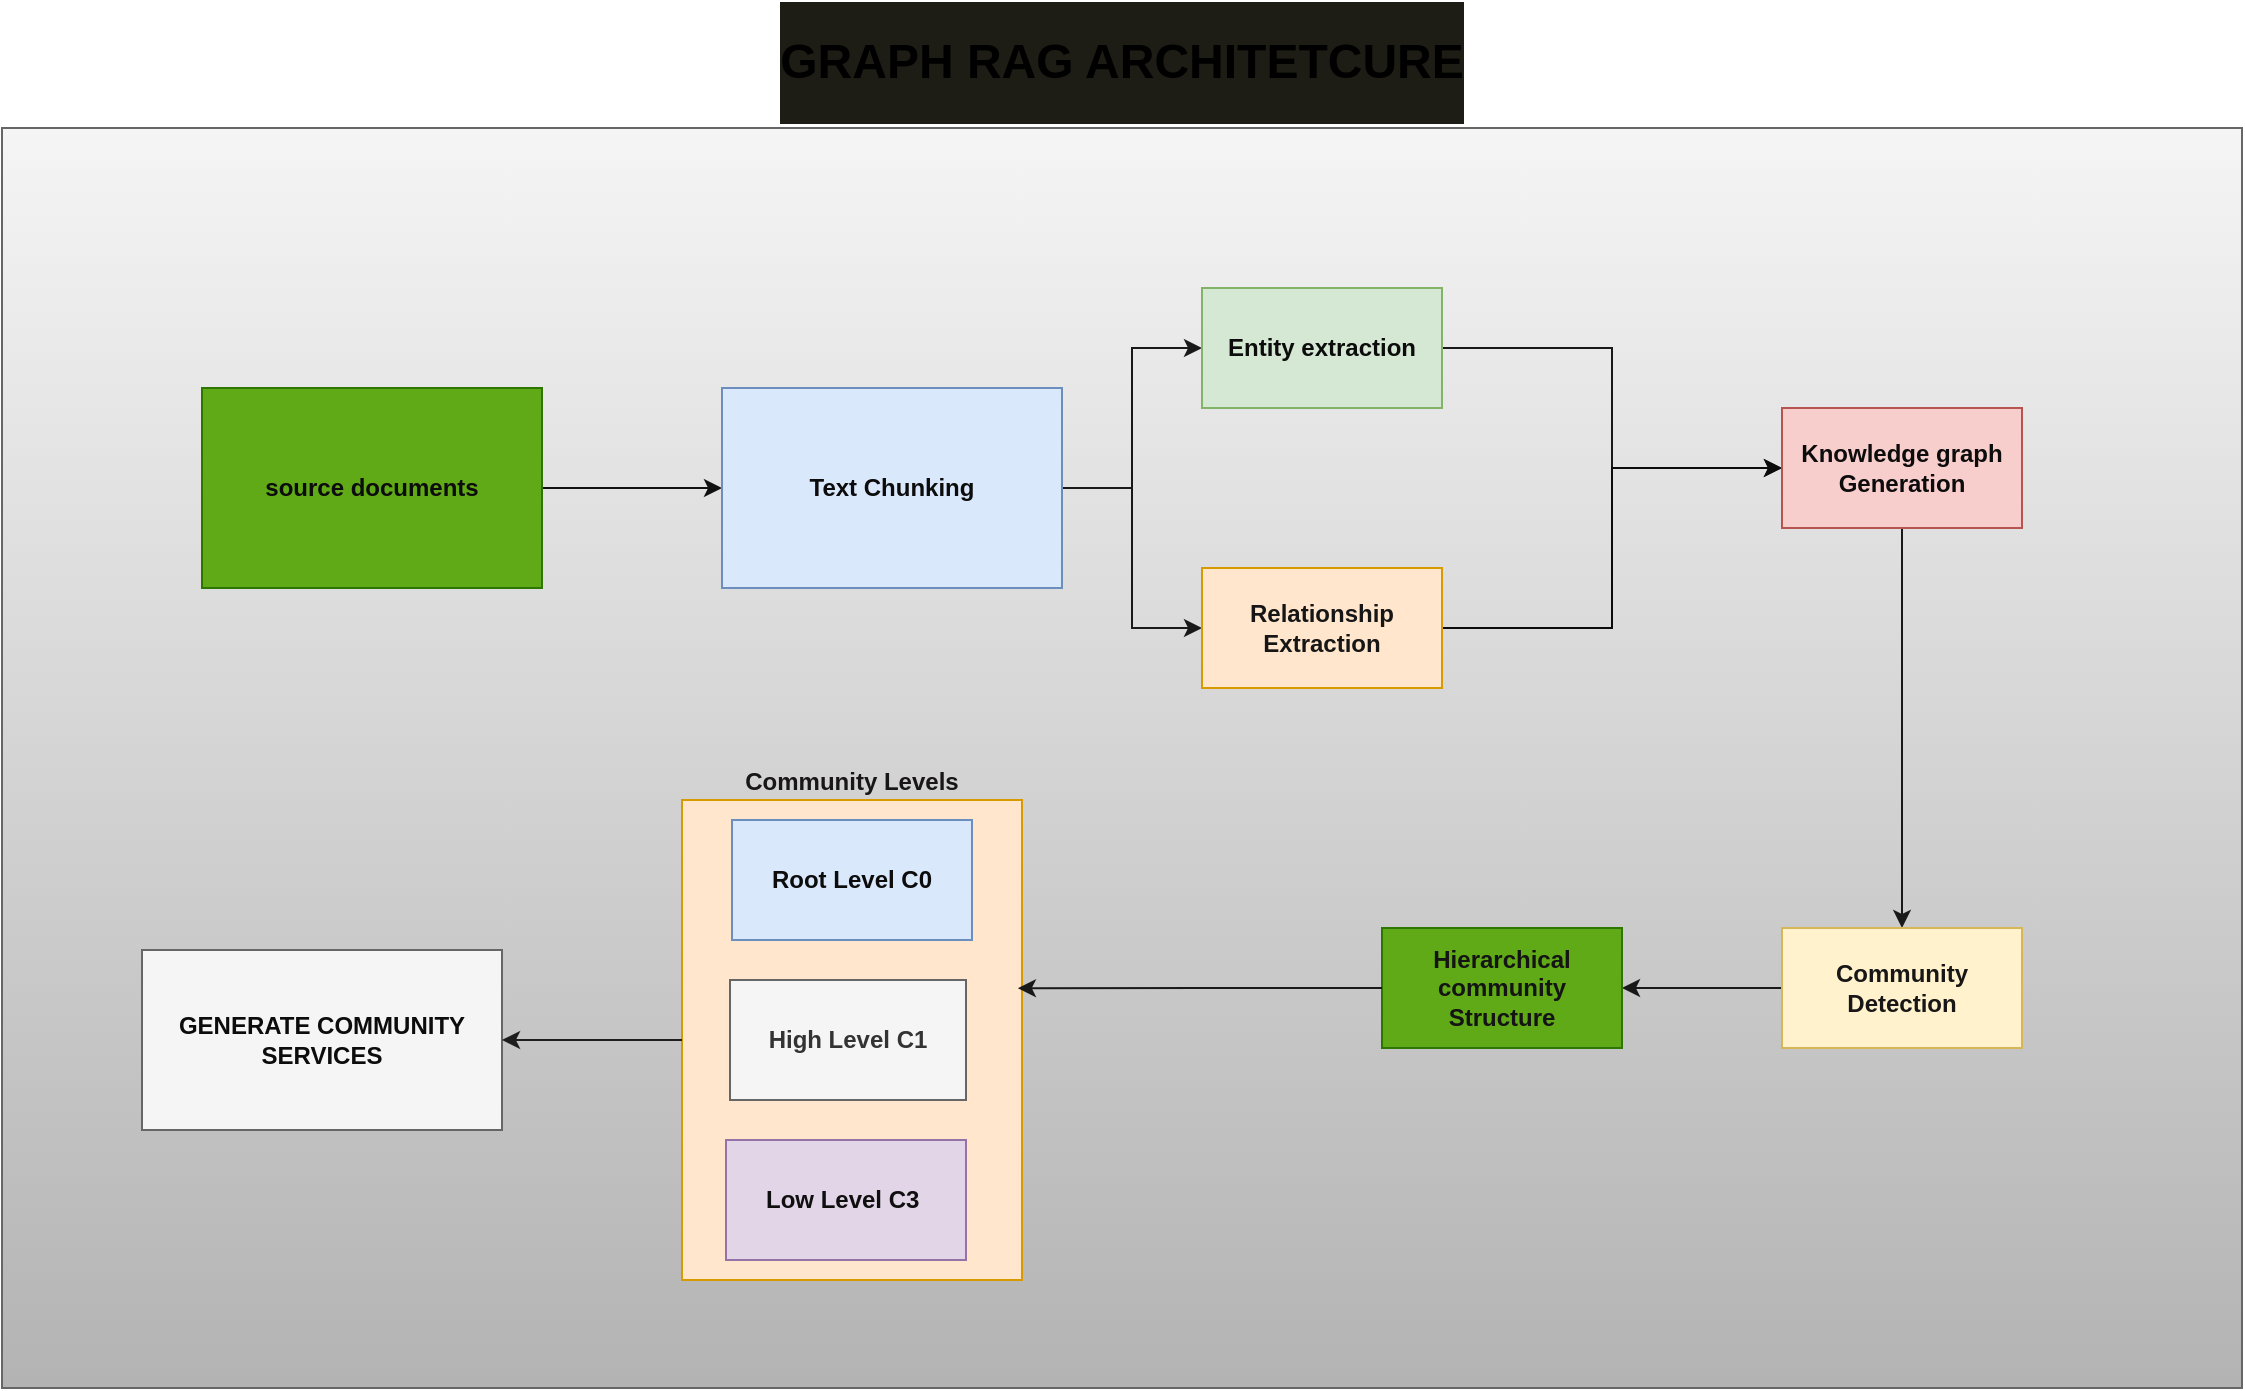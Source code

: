<mxfile version="24.6.4" type="device">
  <diagram name="Page-1" id="LI5KIB7wsVQeK9o3ETwD">
    <mxGraphModel dx="2261" dy="1976" grid="1" gridSize="10" guides="1" tooltips="1" connect="1" arrows="1" fold="1" page="1" pageScale="1" pageWidth="827" pageHeight="1169" math="0" shadow="0">
      <root>
        <mxCell id="0" />
        <mxCell id="1" parent="0" />
        <mxCell id="vak9B4jnJLYDwxCVSjhA-22" value="&lt;h1&gt;&lt;b&gt;GRAPH RAG ARCHITETCURE&lt;/b&gt;&lt;/h1&gt;" style="rounded=0;whiteSpace=wrap;html=1;labelPosition=center;verticalLabelPosition=top;align=center;verticalAlign=bottom;labelBackgroundColor=#1e1d15;fillColor=#f5f5f5;gradientColor=#b3b3b3;strokeColor=#666666;" parent="1" vertex="1">
          <mxGeometry x="-120" y="60" width="1120" height="630" as="geometry" />
        </mxCell>
        <mxCell id="vak9B4jnJLYDwxCVSjhA-4" style="edgeStyle=orthogonalEdgeStyle;rounded=0;orthogonalLoop=1;jettySize=auto;html=1;exitX=1;exitY=0.5;exitDx=0;exitDy=0;entryX=0;entryY=0.5;entryDx=0;entryDy=0;strokeColor=#121111;" parent="1" source="vak9B4jnJLYDwxCVSjhA-1" target="vak9B4jnJLYDwxCVSjhA-3" edge="1">
          <mxGeometry relative="1" as="geometry" />
        </mxCell>
        <mxCell id="vak9B4jnJLYDwxCVSjhA-1" value="&lt;b&gt;&lt;font color=&quot;#0d0c0c&quot;&gt;source documents&lt;/font&gt;&lt;/b&gt;" style="rounded=0;whiteSpace=wrap;html=1;fillColor=#60a917;fontColor=#ffffff;strokeColor=#2D7600;" parent="1" vertex="1">
          <mxGeometry x="-20" y="190" width="170" height="100" as="geometry" />
        </mxCell>
        <mxCell id="vak9B4jnJLYDwxCVSjhA-7" style="edgeStyle=orthogonalEdgeStyle;rounded=0;orthogonalLoop=1;jettySize=auto;html=1;exitX=1;exitY=0.5;exitDx=0;exitDy=0;entryX=0;entryY=0.5;entryDx=0;entryDy=0;strokeColor=#1a1919;" parent="1" source="vak9B4jnJLYDwxCVSjhA-3" target="vak9B4jnJLYDwxCVSjhA-6" edge="1">
          <mxGeometry relative="1" as="geometry" />
        </mxCell>
        <mxCell id="vak9B4jnJLYDwxCVSjhA-8" style="edgeStyle=orthogonalEdgeStyle;rounded=0;orthogonalLoop=1;jettySize=auto;html=1;exitX=1;exitY=0.5;exitDx=0;exitDy=0;entryX=0;entryY=0.5;entryDx=0;entryDy=0;strokeColor=#1a1919;" parent="1" source="vak9B4jnJLYDwxCVSjhA-3" target="vak9B4jnJLYDwxCVSjhA-5" edge="1">
          <mxGeometry relative="1" as="geometry" />
        </mxCell>
        <mxCell id="vak9B4jnJLYDwxCVSjhA-3" value="&lt;b&gt;&lt;font color=&quot;#0d0c0c&quot;&gt;Text Chunking&lt;/font&gt;&lt;/b&gt;" style="rounded=0;whiteSpace=wrap;html=1;fillColor=#dae8fc;strokeColor=#6c8ebf;" parent="1" vertex="1">
          <mxGeometry x="240" y="190" width="170" height="100" as="geometry" />
        </mxCell>
        <mxCell id="vak9B4jnJLYDwxCVSjhA-10" style="edgeStyle=orthogonalEdgeStyle;rounded=0;orthogonalLoop=1;jettySize=auto;html=1;exitX=1;exitY=0.5;exitDx=0;exitDy=0;entryX=0;entryY=0.5;entryDx=0;entryDy=0;strokeColor=#1a1919;" parent="1" source="vak9B4jnJLYDwxCVSjhA-5" target="vak9B4jnJLYDwxCVSjhA-9" edge="1">
          <mxGeometry relative="1" as="geometry">
            <Array as="points">
              <mxPoint x="685" y="170" />
              <mxPoint x="685" y="230" />
            </Array>
          </mxGeometry>
        </mxCell>
        <mxCell id="vak9B4jnJLYDwxCVSjhA-5" value="&lt;b&gt;Entity extraction&lt;/b&gt;" style="rounded=0;whiteSpace=wrap;html=1;fillColor=#d5e8d4;strokeColor=#82b366;fontColor=#0d0c0c;" parent="1" vertex="1">
          <mxGeometry x="480" y="140" width="120" height="60" as="geometry" />
        </mxCell>
        <mxCell id="vak9B4jnJLYDwxCVSjhA-11" style="edgeStyle=orthogonalEdgeStyle;rounded=0;orthogonalLoop=1;jettySize=auto;html=1;exitX=1;exitY=0.5;exitDx=0;exitDy=0;entryX=0;entryY=0.5;entryDx=0;entryDy=0;strokeColor=#0d0c0c;" parent="1" source="vak9B4jnJLYDwxCVSjhA-6" target="vak9B4jnJLYDwxCVSjhA-9" edge="1">
          <mxGeometry relative="1" as="geometry" />
        </mxCell>
        <mxCell id="vak9B4jnJLYDwxCVSjhA-6" value="&lt;b&gt;&lt;font color=&quot;#171616&quot;&gt;Relationship Extraction&lt;/font&gt;&lt;/b&gt;" style="rounded=0;whiteSpace=wrap;html=1;fillColor=#ffe6cc;strokeColor=#d79b00;" parent="1" vertex="1">
          <mxGeometry x="480" y="280" width="120" height="60" as="geometry" />
        </mxCell>
        <mxCell id="vak9B4jnJLYDwxCVSjhA-13" style="edgeStyle=orthogonalEdgeStyle;rounded=0;orthogonalLoop=1;jettySize=auto;html=1;exitX=0.5;exitY=1;exitDx=0;exitDy=0;entryX=0.5;entryY=0;entryDx=0;entryDy=0;strokeColor=#1a1919;" parent="1" source="vak9B4jnJLYDwxCVSjhA-9" target="vak9B4jnJLYDwxCVSjhA-12" edge="1">
          <mxGeometry relative="1" as="geometry" />
        </mxCell>
        <mxCell id="vak9B4jnJLYDwxCVSjhA-9" value="&lt;b&gt;&lt;font color=&quot;#0d0c0c&quot;&gt;Knowledge graph Generation&lt;/font&gt;&lt;/b&gt;" style="rounded=0;whiteSpace=wrap;html=1;fillColor=#f8cecc;strokeColor=#b85450;" parent="1" vertex="1">
          <mxGeometry x="770" y="200" width="120" height="60" as="geometry" />
        </mxCell>
        <mxCell id="vak9B4jnJLYDwxCVSjhA-15" style="edgeStyle=orthogonalEdgeStyle;rounded=0;orthogonalLoop=1;jettySize=auto;html=1;exitX=0;exitY=0.5;exitDx=0;exitDy=0;entryX=1;entryY=0.5;entryDx=0;entryDy=0;strokeColor=#1a1919;" parent="1" source="vak9B4jnJLYDwxCVSjhA-12" target="vak9B4jnJLYDwxCVSjhA-14" edge="1">
          <mxGeometry relative="1" as="geometry" />
        </mxCell>
        <mxCell id="vak9B4jnJLYDwxCVSjhA-12" value="&lt;b&gt;&lt;font color=&quot;#181616&quot;&gt;Community Detection&lt;/font&gt;&lt;/b&gt;" style="rounded=0;whiteSpace=wrap;html=1;fillColor=#fff2cc;strokeColor=#d6b656;" parent="1" vertex="1">
          <mxGeometry x="770" y="460" width="120" height="60" as="geometry" />
        </mxCell>
        <mxCell id="vak9B4jnJLYDwxCVSjhA-14" value="&lt;b&gt;&lt;font color=&quot;#151414&quot;&gt;Hierarchical community Structure&lt;/font&gt;&lt;/b&gt;" style="rounded=0;whiteSpace=wrap;html=1;fillColor=#60a917;fontColor=#ffffff;strokeColor=#2D7600;" parent="1" vertex="1">
          <mxGeometry x="570" y="460" width="120" height="60" as="geometry" />
        </mxCell>
        <mxCell id="vak9B4jnJLYDwxCVSjhA-20" value="" style="group;fontColor=#181616;" parent="1" vertex="1" connectable="0">
          <mxGeometry x="220" y="396" width="170" height="240" as="geometry" />
        </mxCell>
        <mxCell id="vak9B4jnJLYDwxCVSjhA-16" value="&lt;b&gt;&lt;font color=&quot;#181616&quot;&gt;Community Levels&lt;/font&gt;&lt;/b&gt;" style="rounded=0;whiteSpace=wrap;html=1;labelPosition=center;verticalLabelPosition=top;align=center;verticalAlign=bottom;fillColor=#ffe6cc;strokeColor=#d79b00;" parent="vak9B4jnJLYDwxCVSjhA-20" vertex="1">
          <mxGeometry width="170" height="240" as="geometry" />
        </mxCell>
        <mxCell id="vak9B4jnJLYDwxCVSjhA-17" value="&lt;b&gt;&lt;font color=&quot;#0d0c0c&quot;&gt;Root Level C0&lt;/font&gt;&lt;/b&gt;" style="rounded=0;whiteSpace=wrap;html=1;fillColor=#dae8fc;strokeColor=#6c8ebf;" parent="vak9B4jnJLYDwxCVSjhA-20" vertex="1">
          <mxGeometry x="25" y="10" width="120" height="60" as="geometry" />
        </mxCell>
        <mxCell id="vak9B4jnJLYDwxCVSjhA-18" value="&lt;b&gt;High Level C1&lt;/b&gt;" style="rounded=0;whiteSpace=wrap;html=1;fillColor=#f5f5f5;fontColor=#333333;strokeColor=#666666;" parent="vak9B4jnJLYDwxCVSjhA-20" vertex="1">
          <mxGeometry x="24" y="90" width="118" height="60" as="geometry" />
        </mxCell>
        <mxCell id="vak9B4jnJLYDwxCVSjhA-19" value="&lt;b&gt;&lt;font color=&quot;#100f0f&quot;&gt;Low Level C3&amp;nbsp;&lt;/font&gt;&lt;/b&gt;" style="rounded=0;whiteSpace=wrap;html=1;fillColor=#e1d5e7;strokeColor=#9673a6;" parent="vak9B4jnJLYDwxCVSjhA-20" vertex="1">
          <mxGeometry x="22" y="170" width="120" height="60" as="geometry" />
        </mxCell>
        <mxCell id="vak9B4jnJLYDwxCVSjhA-21" style="edgeStyle=orthogonalEdgeStyle;rounded=0;orthogonalLoop=1;jettySize=auto;html=1;exitX=0;exitY=0.5;exitDx=0;exitDy=0;entryX=0.988;entryY=0.392;entryDx=0;entryDy=0;entryPerimeter=0;strokeColor=#1a1919;" parent="1" source="vak9B4jnJLYDwxCVSjhA-14" target="vak9B4jnJLYDwxCVSjhA-16" edge="1">
          <mxGeometry relative="1" as="geometry" />
        </mxCell>
        <mxCell id="vak9B4jnJLYDwxCVSjhA-23" value="&lt;b&gt;&lt;font color=&quot;#0d0c0c&quot;&gt;GENERATE COMMUNITY SERVICES&lt;/font&gt;&lt;/b&gt;" style="rounded=0;whiteSpace=wrap;html=1;fillColor=#f5f5f5;fontColor=#333333;strokeColor=#666666;" parent="1" vertex="1">
          <mxGeometry x="-50" y="471" width="180" height="90" as="geometry" />
        </mxCell>
        <mxCell id="vak9B4jnJLYDwxCVSjhA-25" style="edgeStyle=orthogonalEdgeStyle;rounded=0;orthogonalLoop=1;jettySize=auto;html=1;exitX=0;exitY=0.5;exitDx=0;exitDy=0;entryX=1;entryY=0.5;entryDx=0;entryDy=0;strokeColor=#1f1e1e;" parent="1" source="vak9B4jnJLYDwxCVSjhA-16" target="vak9B4jnJLYDwxCVSjhA-23" edge="1">
          <mxGeometry relative="1" as="geometry" />
        </mxCell>
      </root>
    </mxGraphModel>
  </diagram>
</mxfile>
